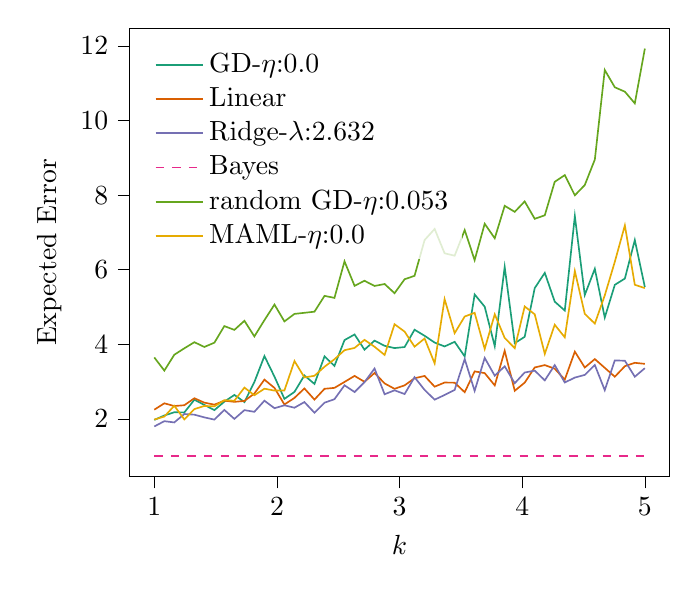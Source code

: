 % This file was created with tikzplotlib v0.10.1.
\begin{tikzpicture}

\definecolor{chocolate217952}{RGB}{217,95,2}
\definecolor{darkcyan27158119}{RGB}{27,158,119}
\definecolor{darkgoldenrod16611829}{RGB}{166,118,29}
\definecolor{darkgray176}{RGB}{176,176,176}
\definecolor{deeppink23141138}{RGB}{231,41,138}
\definecolor{lightslategray117112179}{RGB}{117,112,179}
\definecolor{olivedrab10216630}{RGB}{102,166,30}
\definecolor{orange2301712}{RGB}{230,171,2}

\begin{axis}[
legend cell align={left},
legend style={
  fill opacity=0.8,
  draw opacity=1,
  text opacity=1,
  at={(0.03,0.97)},
  anchor=north west,
  draw=none
},
tick align=outside,
tick pos=left,
x grid style={darkgray176},
xlabel={\(\displaystyle k\)},
xmin=0.8, xmax=5.2,
xtick style={color=black},
y grid style={darkgray176},
ylabel={Expected Error},
ymin=0.453, ymax=12.476,
ytick style={color=black}
]
\addplot [semithick, darkcyan27158119]
table {%
1 1.971
1.082 2.09
1.163 2.178
1.245 2.172
1.327 2.513
1.408 2.374
1.49 2.234
1.571 2.46
1.653 2.642
1.735 2.451
1.816 2.987
1.898 3.684
1.98 3.131
2.061 2.536
2.143 2.723
2.224 3.164
2.306 2.937
2.388 3.675
2.469 3.421
2.551 4.112
2.633 4.263
2.714 3.855
2.796 4.098
2.878 3.959
2.959 3.898
3.041 3.926
3.122 4.39
3.204 4.228
3.286 4.046
3.367 3.942
3.449 4.066
3.531 3.675
3.612 5.336
3.694 5.008
3.776 3.949
3.857 6.075
3.939 4.03
4.02 4.2
4.102 5.507
4.184 5.916
4.265 5.143
4.347 4.905
4.429 7.437
4.51 5.321
4.592 6.025
4.673 4.717
4.755 5.594
4.837 5.763
4.918 6.795
5 5.534
};
\addlegendentry{GD-$\eta$:0.0}
\addplot [semithick, chocolate217952]
table {%
1 2.246
1.082 2.417
1.163 2.344
1.245 2.366
1.327 2.553
1.408 2.435
1.49 2.381
1.571 2.488
1.653 2.456
1.735 2.481
1.816 2.679
1.898 3.052
1.98 2.83
2.061 2.384
2.143 2.563
2.224 2.815
2.306 2.517
2.388 2.806
2.469 2.831
2.551 2.99
2.633 3.152
2.714 2.994
2.796 3.231
2.878 2.95
2.959 2.806
3.041 2.899
3.122 3.089
3.204 3.151
3.286 2.863
3.367 2.974
3.449 2.97
3.531 2.714
3.612 3.273
3.694 3.227
3.776 2.897
3.857 3.825
3.939 2.753
4.02 2.971
4.102 3.378
4.184 3.442
4.265 3.345
4.347 3.053
4.429 3.803
4.51 3.377
4.592 3.603
4.673 3.368
4.755 3.13
4.837 3.413
4.918 3.503
5 3.475
};
\addlegendentry{Linear}
\addplot [semithick, lightslategray117112179]
table {%
1 1.796
1.082 1.938
1.163 1.904
1.245 2.13
1.327 2.112
1.408 2.04
1.49 1.98
1.571 2.24
1.653 1.999
1.735 2.234
1.816 2.189
1.898 2.487
1.98 2.286
2.061 2.363
2.143 2.299
2.224 2.45
2.306 2.164
2.388 2.434
2.469 2.527
2.551 2.9
2.633 2.72
2.714 2.984
2.796 3.35
2.878 2.66
2.959 2.765
3.041 2.666
3.122 3.117
3.204 2.776
3.286 2.515
3.367 2.64
3.449 2.775
3.531 3.603
3.612 2.75
3.694 3.635
3.776 3.157
3.857 3.409
3.939 2.955
4.02 3.243
4.102 3.293
4.184 3.032
4.265 3.442
4.347 2.975
4.429 3.107
4.51 3.179
4.592 3.444
4.673 2.769
4.755 3.568
4.837 3.558
4.918 3.13
5 3.36
};
\addlegendentry{Ridge-$\lambda$:2.632}
\addplot [semithick, deeppink23141138, dashed]
table {%
1 1.0
1.082 1.0
1.163 1.0
1.245 1.0
1.327 1.0
1.408 1.0
1.49 1.0
1.571 1.0
1.653 1.0
1.735 1.0
1.816 1.0
1.898 1.0
1.98 1.0
2.061 1.0
2.143 1.0
2.224 1.0
2.306 1.0
2.388 1.0
2.469 1.0
2.551 1.0
2.633 1.0
2.714 1.0
2.796 1.0
2.878 1.0
2.959 1.0
3.041 1.0
3.122 1.0
3.204 1.0
3.286 1.0
3.367 1.0
3.449 1.0
3.531 1.0
3.612 1.0
3.694 1.0
3.776 1.0
3.857 1.0
3.939 1.0
4.02 1.0
4.102 1.0
4.184 1.0
4.265 1.0
4.347 1.0
4.429 1.0
4.51 1.0
4.592 1.0
4.673 1.0
4.755 1.0
4.837 1.0
4.918 1.0
5 1.0
};
\addlegendentry{Bayes}
\addplot [semithick, olivedrab10216630]
table {%
1 3.647
1.082 3.294
1.163 3.719
1.245 3.892
1.327 4.056
1.408 3.928
1.49 4.043
1.571 4.488
1.653 4.386
1.735 4.63
1.816 4.211
1.898 4.647
1.98 5.065
2.061 4.613
2.143 4.815
2.224 4.844
2.306 4.874
2.388 5.298
2.469 5.244
2.551 6.224
2.633 5.568
2.714 5.703
2.796 5.564
2.878 5.616
2.959 5.37
3.041 5.744
3.122 5.836
3.204 6.795
3.286 7.093
3.367 6.44
3.449 6.376
3.531 7.063
3.612 6.257
3.694 7.232
3.776 6.843
3.857 7.713
3.939 7.552
4.02 7.831
4.102 7.365
4.184 7.459
4.265 8.358
4.347 8.536
4.429 7.995
4.51 8.27
4.592 8.954
4.673 11.355
4.755 10.892
4.837 10.774
4.918 10.461
5 11.93
};
\addlegendentry{random GD-$\eta$:0.053}
\addplot [semithick, orange2301712]
table {%
1 1.981
1.082 2.062
1.163 2.351
1.245 1.985
1.327 2.262
1.408 2.346
1.49 2.335
1.571 2.5
1.653 2.487
1.735 2.839
1.816 2.633
1.898 2.809
1.98 2.758
2.061 2.761
2.143 3.551
2.224 3.112
2.306 3.155
2.388 3.398
2.469 3.598
2.551 3.841
2.633 3.902
2.714 4.119
2.796 3.934
2.878 3.714
2.959 4.538
3.041 4.339
3.122 3.936
3.204 4.155
3.286 3.488
3.367 5.211
3.449 4.299
3.531 4.745
3.612 4.844
3.694 3.875
3.776 4.804
3.857 4.17
3.939 3.896
4.02 5.015
4.102 4.803
4.184 3.743
4.265 4.524
4.347 4.187
4.429 5.963
4.51 4.816
4.592 4.555
4.673 5.311
4.755 6.213
4.837 7.189
4.918 5.596
5 5.506
};
\addlegendentry{MAML-$\eta$:0.0}
\end{axis}
\end{tikzpicture}
